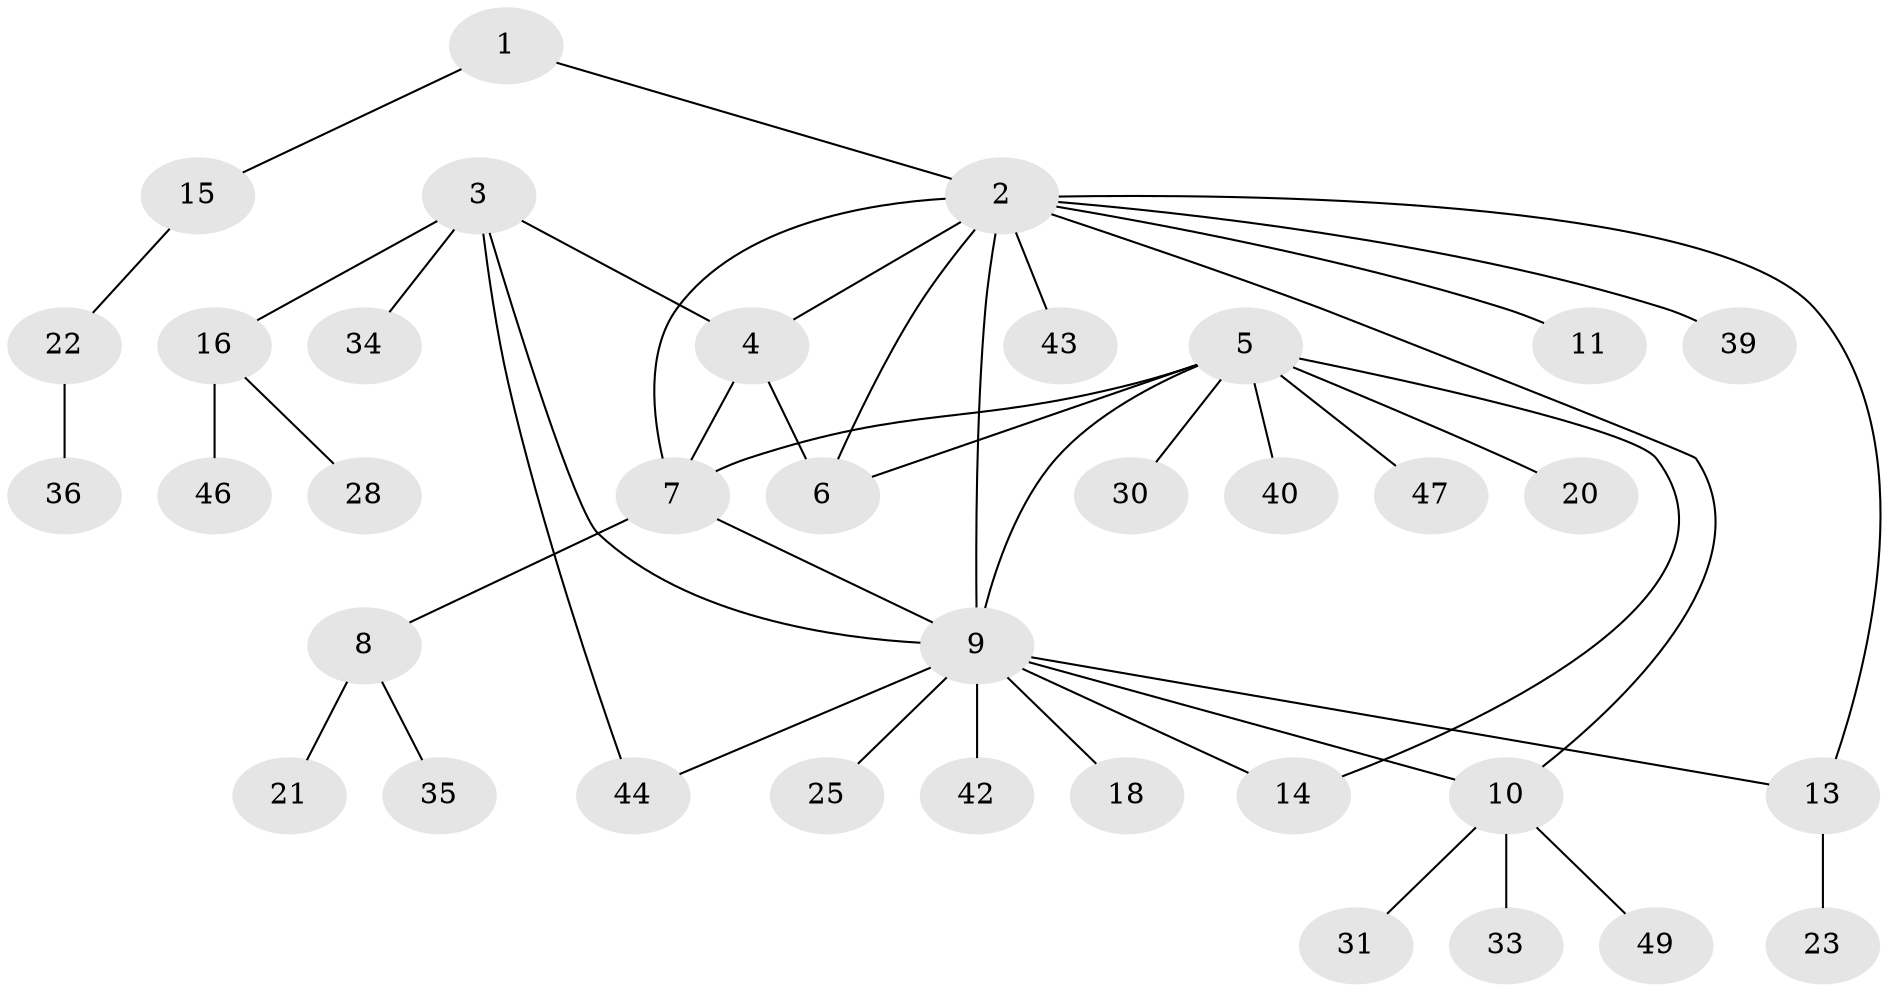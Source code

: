 // original degree distribution, {2: 0.2653061224489796, 10: 0.02040816326530612, 6: 0.02040816326530612, 5: 0.061224489795918366, 7: 0.02040816326530612, 3: 0.08163265306122448, 9: 0.02040816326530612, 1: 0.46938775510204084, 4: 0.04081632653061224}
// Generated by graph-tools (version 1.1) at 2025/11/02/27/25 16:11:33]
// undirected, 36 vertices, 45 edges
graph export_dot {
graph [start="1"]
  node [color=gray90,style=filled];
  1;
  2 [super="+26"];
  3 [super="+45"];
  4 [super="+32"];
  5 [super="+24"];
  6;
  7;
  8 [super="+17"];
  9 [super="+41"];
  10 [super="+12"];
  11;
  13 [super="+37"];
  14;
  15 [super="+19"];
  16 [super="+29"];
  18;
  20 [super="+38"];
  21;
  22 [super="+27"];
  23;
  25;
  28;
  30;
  31 [super="+48"];
  33;
  34;
  35;
  36;
  39;
  40;
  42;
  43;
  44;
  46;
  47;
  49;
  1 -- 2;
  1 -- 15;
  2 -- 4;
  2 -- 6;
  2 -- 7;
  2 -- 10;
  2 -- 11;
  2 -- 39;
  2 -- 43;
  2 -- 13;
  2 -- 9;
  3 -- 4;
  3 -- 9;
  3 -- 16;
  3 -- 34;
  3 -- 44;
  4 -- 6;
  4 -- 7;
  5 -- 6;
  5 -- 7;
  5 -- 9;
  5 -- 14;
  5 -- 20;
  5 -- 30;
  5 -- 40;
  5 -- 47;
  7 -- 8;
  7 -- 9;
  8 -- 35;
  8 -- 21;
  9 -- 10;
  9 -- 13;
  9 -- 14;
  9 -- 18;
  9 -- 25;
  9 -- 42;
  9 -- 44;
  10 -- 31;
  10 -- 33;
  10 -- 49;
  13 -- 23;
  15 -- 22;
  16 -- 28;
  16 -- 46;
  22 -- 36;
}
